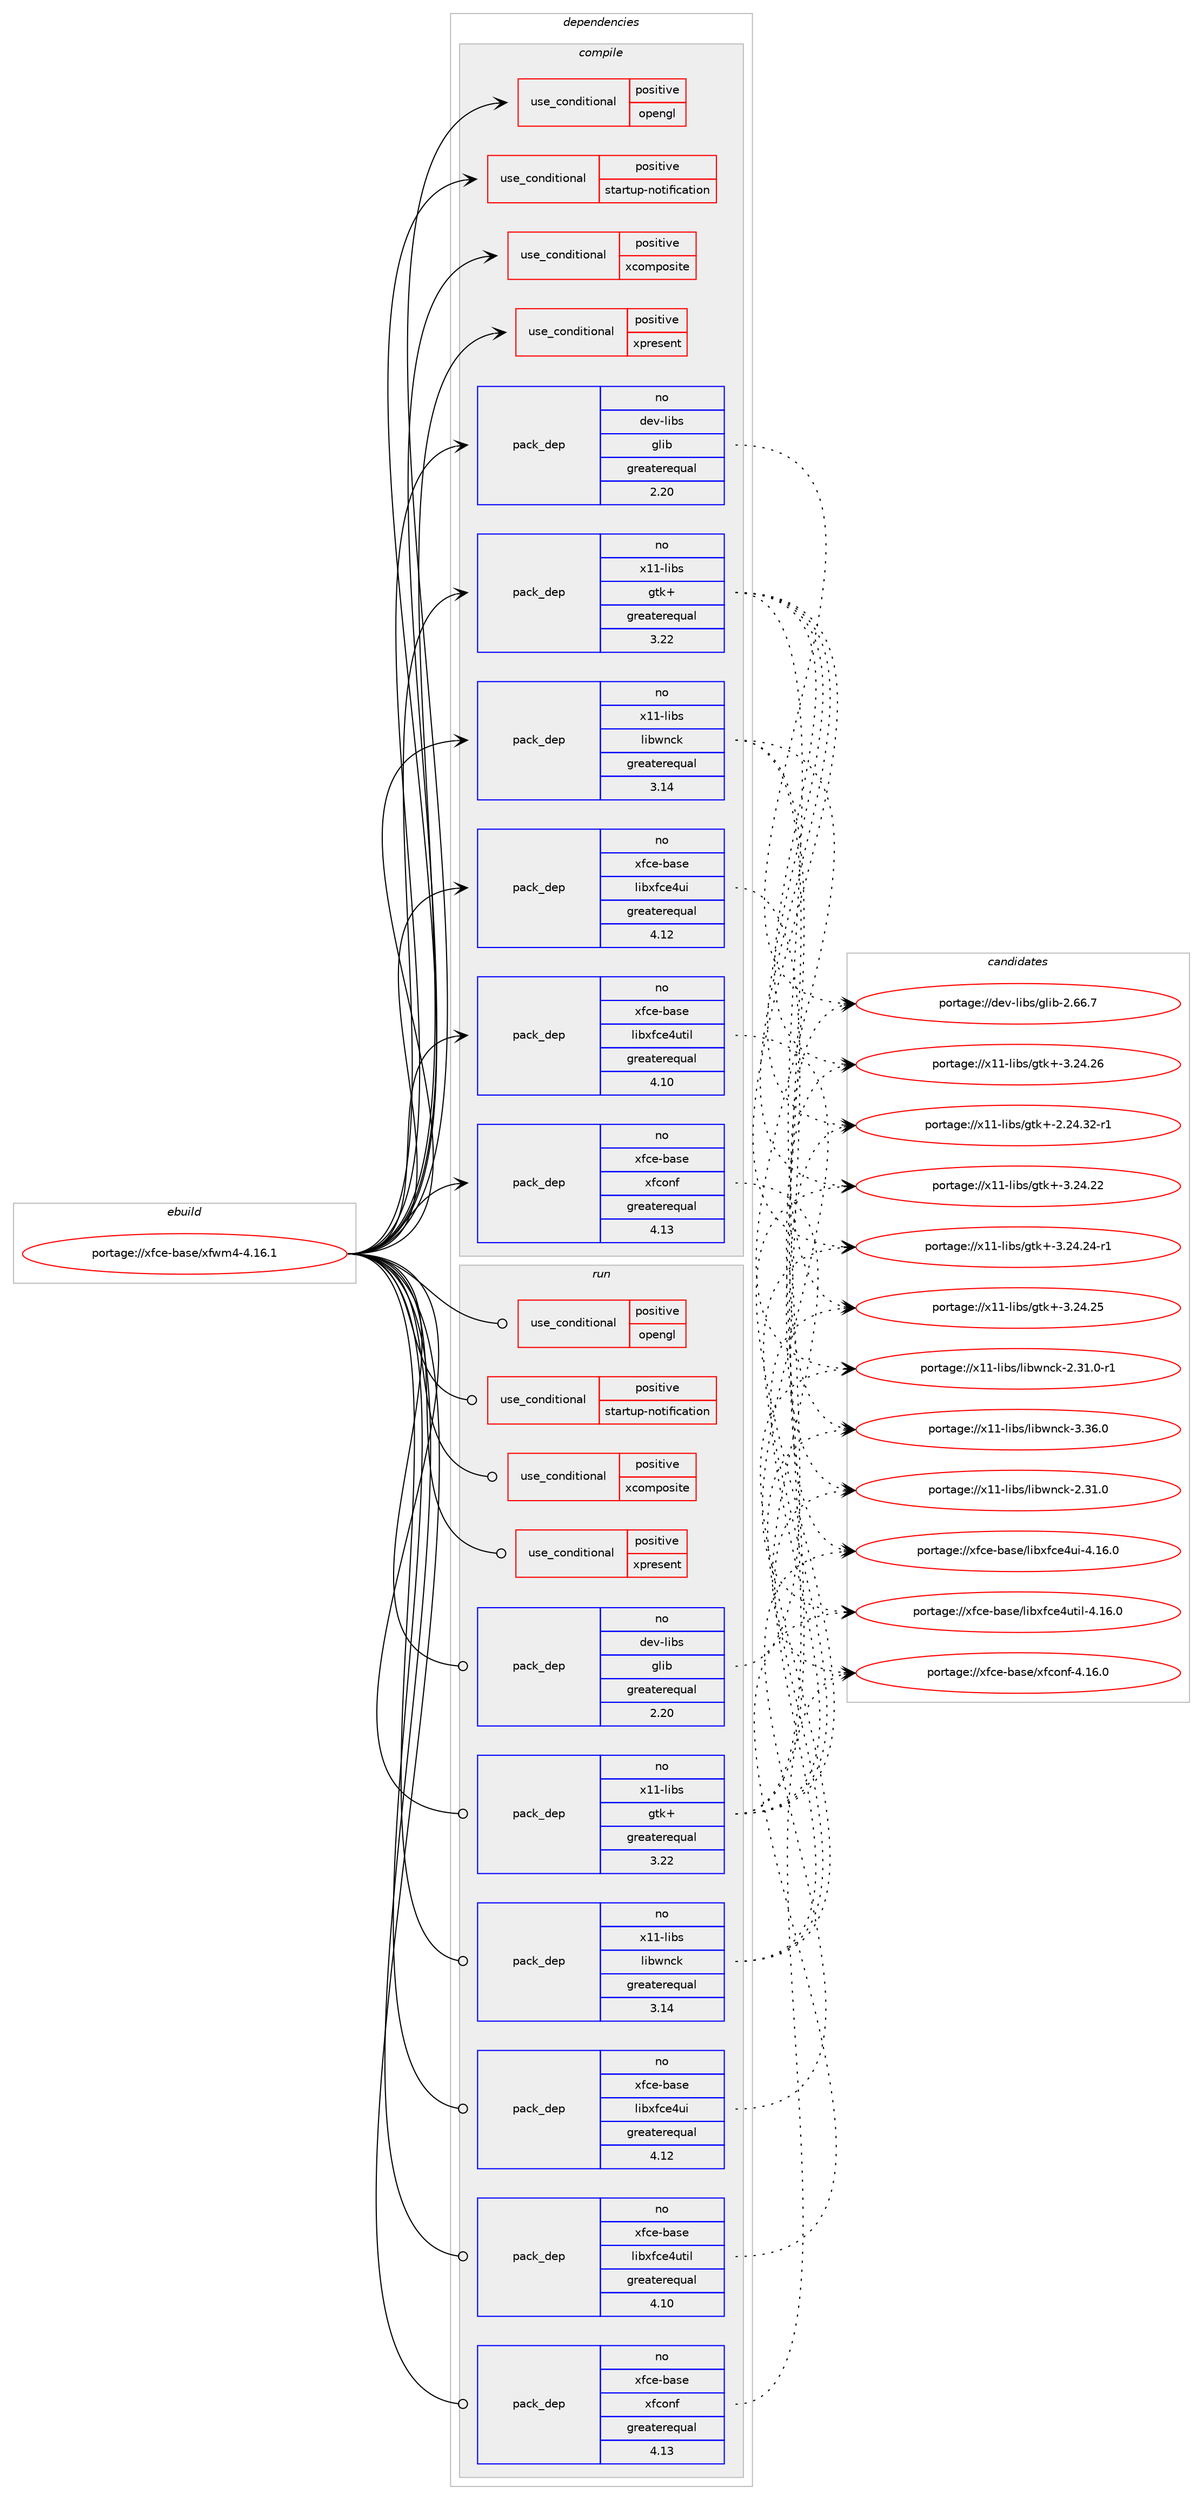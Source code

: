 digraph prolog {

# *************
# Graph options
# *************

newrank=true;
concentrate=true;
compound=true;
graph [rankdir=LR,fontname=Helvetica,fontsize=10,ranksep=1.5];#, ranksep=2.5, nodesep=0.2];
edge  [arrowhead=vee];
node  [fontname=Helvetica,fontsize=10];

# **********
# The ebuild
# **********

subgraph cluster_leftcol {
color=gray;
rank=same;
label=<<i>ebuild</i>>;
id [label="portage://xfce-base/xfwm4-4.16.1", color=red, width=4, href="../xfce-base/xfwm4-4.16.1.svg"];
}

# ****************
# The dependencies
# ****************

subgraph cluster_midcol {
color=gray;
label=<<i>dependencies</i>>;
subgraph cluster_compile {
fillcolor="#eeeeee";
style=filled;
label=<<i>compile</i>>;
subgraph cond527 {
dependency1148 [label=<<TABLE BORDER="0" CELLBORDER="1" CELLSPACING="0" CELLPADDING="4"><TR><TD ROWSPAN="3" CELLPADDING="10">use_conditional</TD></TR><TR><TD>positive</TD></TR><TR><TD>opengl</TD></TR></TABLE>>, shape=none, color=red];
# *** BEGIN UNKNOWN DEPENDENCY TYPE (TODO) ***
# dependency1148 -> package_dependency(portage://xfce-base/xfwm4-4.16.1,install,no,media-libs,libepoxy,none,[,,],any_same_slot,[use(enable(X),positive)])
# *** END UNKNOWN DEPENDENCY TYPE (TODO) ***

}
id:e -> dependency1148:w [weight=20,style="solid",arrowhead="vee"];
subgraph cond528 {
dependency1149 [label=<<TABLE BORDER="0" CELLBORDER="1" CELLSPACING="0" CELLPADDING="4"><TR><TD ROWSPAN="3" CELLPADDING="10">use_conditional</TD></TR><TR><TD>positive</TD></TR><TR><TD>startup-notification</TD></TR></TABLE>>, shape=none, color=red];
# *** BEGIN UNKNOWN DEPENDENCY TYPE (TODO) ***
# dependency1149 -> package_dependency(portage://xfce-base/xfwm4-4.16.1,install,no,x11-libs,startup-notification,none,[,,],[],[])
# *** END UNKNOWN DEPENDENCY TYPE (TODO) ***

}
id:e -> dependency1149:w [weight=20,style="solid",arrowhead="vee"];
subgraph cond529 {
dependency1150 [label=<<TABLE BORDER="0" CELLBORDER="1" CELLSPACING="0" CELLPADDING="4"><TR><TD ROWSPAN="3" CELLPADDING="10">use_conditional</TD></TR><TR><TD>positive</TD></TR><TR><TD>xcomposite</TD></TR></TABLE>>, shape=none, color=red];
# *** BEGIN UNKNOWN DEPENDENCY TYPE (TODO) ***
# dependency1150 -> package_dependency(portage://xfce-base/xfwm4-4.16.1,install,no,x11-libs,libXcomposite,none,[,,],[],[])
# *** END UNKNOWN DEPENDENCY TYPE (TODO) ***

# *** BEGIN UNKNOWN DEPENDENCY TYPE (TODO) ***
# dependency1150 -> package_dependency(portage://xfce-base/xfwm4-4.16.1,install,no,x11-libs,libXdamage,none,[,,],[],[])
# *** END UNKNOWN DEPENDENCY TYPE (TODO) ***

# *** BEGIN UNKNOWN DEPENDENCY TYPE (TODO) ***
# dependency1150 -> package_dependency(portage://xfce-base/xfwm4-4.16.1,install,no,x11-libs,libXfixes,none,[,,],[],[])
# *** END UNKNOWN DEPENDENCY TYPE (TODO) ***

}
id:e -> dependency1150:w [weight=20,style="solid",arrowhead="vee"];
subgraph cond530 {
dependency1151 [label=<<TABLE BORDER="0" CELLBORDER="1" CELLSPACING="0" CELLPADDING="4"><TR><TD ROWSPAN="3" CELLPADDING="10">use_conditional</TD></TR><TR><TD>positive</TD></TR><TR><TD>xpresent</TD></TR></TABLE>>, shape=none, color=red];
# *** BEGIN UNKNOWN DEPENDENCY TYPE (TODO) ***
# dependency1151 -> package_dependency(portage://xfce-base/xfwm4-4.16.1,install,no,x11-libs,libXpresent,none,[,,],[],[])
# *** END UNKNOWN DEPENDENCY TYPE (TODO) ***

}
id:e -> dependency1151:w [weight=20,style="solid",arrowhead="vee"];
subgraph pack596 {
dependency1152 [label=<<TABLE BORDER="0" CELLBORDER="1" CELLSPACING="0" CELLPADDING="4" WIDTH="220"><TR><TD ROWSPAN="6" CELLPADDING="30">pack_dep</TD></TR><TR><TD WIDTH="110">no</TD></TR><TR><TD>dev-libs</TD></TR><TR><TD>glib</TD></TR><TR><TD>greaterequal</TD></TR><TR><TD>2.20</TD></TR></TABLE>>, shape=none, color=blue];
}
id:e -> dependency1152:w [weight=20,style="solid",arrowhead="vee"];
subgraph pack597 {
dependency1153 [label=<<TABLE BORDER="0" CELLBORDER="1" CELLSPACING="0" CELLPADDING="4" WIDTH="220"><TR><TD ROWSPAN="6" CELLPADDING="30">pack_dep</TD></TR><TR><TD WIDTH="110">no</TD></TR><TR><TD>x11-libs</TD></TR><TR><TD>gtk+</TD></TR><TR><TD>greaterequal</TD></TR><TR><TD>3.22</TD></TR></TABLE>>, shape=none, color=blue];
}
id:e -> dependency1153:w [weight=20,style="solid",arrowhead="vee"];
# *** BEGIN UNKNOWN DEPENDENCY TYPE (TODO) ***
# id -> package_dependency(portage://xfce-base/xfwm4-4.16.1,install,no,x11-libs,libICE,none,[,,],[],[])
# *** END UNKNOWN DEPENDENCY TYPE (TODO) ***

# *** BEGIN UNKNOWN DEPENDENCY TYPE (TODO) ***
# id -> package_dependency(portage://xfce-base/xfwm4-4.16.1,install,no,x11-libs,libSM,none,[,,],[],[])
# *** END UNKNOWN DEPENDENCY TYPE (TODO) ***

# *** BEGIN UNKNOWN DEPENDENCY TYPE (TODO) ***
# id -> package_dependency(portage://xfce-base/xfwm4-4.16.1,install,no,x11-libs,libX11,none,[,,],[],[])
# *** END UNKNOWN DEPENDENCY TYPE (TODO) ***

# *** BEGIN UNKNOWN DEPENDENCY TYPE (TODO) ***
# id -> package_dependency(portage://xfce-base/xfwm4-4.16.1,install,no,x11-libs,libXext,none,[,,],[],[])
# *** END UNKNOWN DEPENDENCY TYPE (TODO) ***

# *** BEGIN UNKNOWN DEPENDENCY TYPE (TODO) ***
# id -> package_dependency(portage://xfce-base/xfwm4-4.16.1,install,no,x11-libs,libXi,none,[,,],[],[])
# *** END UNKNOWN DEPENDENCY TYPE (TODO) ***

# *** BEGIN UNKNOWN DEPENDENCY TYPE (TODO) ***
# id -> package_dependency(portage://xfce-base/xfwm4-4.16.1,install,no,x11-libs,libXinerama,none,[,,],[],[])
# *** END UNKNOWN DEPENDENCY TYPE (TODO) ***

# *** BEGIN UNKNOWN DEPENDENCY TYPE (TODO) ***
# id -> package_dependency(portage://xfce-base/xfwm4-4.16.1,install,no,x11-libs,libXrandr,none,[,,],[],[])
# *** END UNKNOWN DEPENDENCY TYPE (TODO) ***

# *** BEGIN UNKNOWN DEPENDENCY TYPE (TODO) ***
# id -> package_dependency(portage://xfce-base/xfwm4-4.16.1,install,no,x11-libs,libXrender,none,[,,],[],[])
# *** END UNKNOWN DEPENDENCY TYPE (TODO) ***

# *** BEGIN UNKNOWN DEPENDENCY TYPE (TODO) ***
# id -> package_dependency(portage://xfce-base/xfwm4-4.16.1,install,no,x11-libs,libXres,none,[,,],[],[])
# *** END UNKNOWN DEPENDENCY TYPE (TODO) ***

subgraph pack598 {
dependency1154 [label=<<TABLE BORDER="0" CELLBORDER="1" CELLSPACING="0" CELLPADDING="4" WIDTH="220"><TR><TD ROWSPAN="6" CELLPADDING="30">pack_dep</TD></TR><TR><TD WIDTH="110">no</TD></TR><TR><TD>x11-libs</TD></TR><TR><TD>libwnck</TD></TR><TR><TD>greaterequal</TD></TR><TR><TD>3.14</TD></TR></TABLE>>, shape=none, color=blue];
}
id:e -> dependency1154:w [weight=20,style="solid",arrowhead="vee"];
# *** BEGIN UNKNOWN DEPENDENCY TYPE (TODO) ***
# id -> package_dependency(portage://xfce-base/xfwm4-4.16.1,install,no,x11-libs,pango,none,[,,],[],[])
# *** END UNKNOWN DEPENDENCY TYPE (TODO) ***

subgraph pack599 {
dependency1155 [label=<<TABLE BORDER="0" CELLBORDER="1" CELLSPACING="0" CELLPADDING="4" WIDTH="220"><TR><TD ROWSPAN="6" CELLPADDING="30">pack_dep</TD></TR><TR><TD WIDTH="110">no</TD></TR><TR><TD>xfce-base</TD></TR><TR><TD>libxfce4ui</TD></TR><TR><TD>greaterequal</TD></TR><TR><TD>4.12</TD></TR></TABLE>>, shape=none, color=blue];
}
id:e -> dependency1155:w [weight=20,style="solid",arrowhead="vee"];
subgraph pack600 {
dependency1156 [label=<<TABLE BORDER="0" CELLBORDER="1" CELLSPACING="0" CELLPADDING="4" WIDTH="220"><TR><TD ROWSPAN="6" CELLPADDING="30">pack_dep</TD></TR><TR><TD WIDTH="110">no</TD></TR><TR><TD>xfce-base</TD></TR><TR><TD>libxfce4util</TD></TR><TR><TD>greaterequal</TD></TR><TR><TD>4.10</TD></TR></TABLE>>, shape=none, color=blue];
}
id:e -> dependency1156:w [weight=20,style="solid",arrowhead="vee"];
subgraph pack601 {
dependency1157 [label=<<TABLE BORDER="0" CELLBORDER="1" CELLSPACING="0" CELLPADDING="4" WIDTH="220"><TR><TD ROWSPAN="6" CELLPADDING="30">pack_dep</TD></TR><TR><TD WIDTH="110">no</TD></TR><TR><TD>xfce-base</TD></TR><TR><TD>xfconf</TD></TR><TR><TD>greaterequal</TD></TR><TR><TD>4.13</TD></TR></TABLE>>, shape=none, color=blue];
}
id:e -> dependency1157:w [weight=20,style="solid",arrowhead="vee"];
}
subgraph cluster_compileandrun {
fillcolor="#eeeeee";
style=filled;
label=<<i>compile and run</i>>;
}
subgraph cluster_run {
fillcolor="#eeeeee";
style=filled;
label=<<i>run</i>>;
subgraph cond531 {
dependency1158 [label=<<TABLE BORDER="0" CELLBORDER="1" CELLSPACING="0" CELLPADDING="4"><TR><TD ROWSPAN="3" CELLPADDING="10">use_conditional</TD></TR><TR><TD>positive</TD></TR><TR><TD>opengl</TD></TR></TABLE>>, shape=none, color=red];
# *** BEGIN UNKNOWN DEPENDENCY TYPE (TODO) ***
# dependency1158 -> package_dependency(portage://xfce-base/xfwm4-4.16.1,run,no,media-libs,libepoxy,none,[,,],any_same_slot,[use(enable(X),positive)])
# *** END UNKNOWN DEPENDENCY TYPE (TODO) ***

}
id:e -> dependency1158:w [weight=20,style="solid",arrowhead="odot"];
subgraph cond532 {
dependency1159 [label=<<TABLE BORDER="0" CELLBORDER="1" CELLSPACING="0" CELLPADDING="4"><TR><TD ROWSPAN="3" CELLPADDING="10">use_conditional</TD></TR><TR><TD>positive</TD></TR><TR><TD>startup-notification</TD></TR></TABLE>>, shape=none, color=red];
# *** BEGIN UNKNOWN DEPENDENCY TYPE (TODO) ***
# dependency1159 -> package_dependency(portage://xfce-base/xfwm4-4.16.1,run,no,x11-libs,startup-notification,none,[,,],[],[])
# *** END UNKNOWN DEPENDENCY TYPE (TODO) ***

}
id:e -> dependency1159:w [weight=20,style="solid",arrowhead="odot"];
subgraph cond533 {
dependency1160 [label=<<TABLE BORDER="0" CELLBORDER="1" CELLSPACING="0" CELLPADDING="4"><TR><TD ROWSPAN="3" CELLPADDING="10">use_conditional</TD></TR><TR><TD>positive</TD></TR><TR><TD>xcomposite</TD></TR></TABLE>>, shape=none, color=red];
# *** BEGIN UNKNOWN DEPENDENCY TYPE (TODO) ***
# dependency1160 -> package_dependency(portage://xfce-base/xfwm4-4.16.1,run,no,x11-libs,libXcomposite,none,[,,],[],[])
# *** END UNKNOWN DEPENDENCY TYPE (TODO) ***

# *** BEGIN UNKNOWN DEPENDENCY TYPE (TODO) ***
# dependency1160 -> package_dependency(portage://xfce-base/xfwm4-4.16.1,run,no,x11-libs,libXdamage,none,[,,],[],[])
# *** END UNKNOWN DEPENDENCY TYPE (TODO) ***

# *** BEGIN UNKNOWN DEPENDENCY TYPE (TODO) ***
# dependency1160 -> package_dependency(portage://xfce-base/xfwm4-4.16.1,run,no,x11-libs,libXfixes,none,[,,],[],[])
# *** END UNKNOWN DEPENDENCY TYPE (TODO) ***

}
id:e -> dependency1160:w [weight=20,style="solid",arrowhead="odot"];
subgraph cond534 {
dependency1161 [label=<<TABLE BORDER="0" CELLBORDER="1" CELLSPACING="0" CELLPADDING="4"><TR><TD ROWSPAN="3" CELLPADDING="10">use_conditional</TD></TR><TR><TD>positive</TD></TR><TR><TD>xpresent</TD></TR></TABLE>>, shape=none, color=red];
# *** BEGIN UNKNOWN DEPENDENCY TYPE (TODO) ***
# dependency1161 -> package_dependency(portage://xfce-base/xfwm4-4.16.1,run,no,x11-libs,libXpresent,none,[,,],[],[])
# *** END UNKNOWN DEPENDENCY TYPE (TODO) ***

}
id:e -> dependency1161:w [weight=20,style="solid",arrowhead="odot"];
subgraph pack602 {
dependency1162 [label=<<TABLE BORDER="0" CELLBORDER="1" CELLSPACING="0" CELLPADDING="4" WIDTH="220"><TR><TD ROWSPAN="6" CELLPADDING="30">pack_dep</TD></TR><TR><TD WIDTH="110">no</TD></TR><TR><TD>dev-libs</TD></TR><TR><TD>glib</TD></TR><TR><TD>greaterequal</TD></TR><TR><TD>2.20</TD></TR></TABLE>>, shape=none, color=blue];
}
id:e -> dependency1162:w [weight=20,style="solid",arrowhead="odot"];
subgraph pack603 {
dependency1163 [label=<<TABLE BORDER="0" CELLBORDER="1" CELLSPACING="0" CELLPADDING="4" WIDTH="220"><TR><TD ROWSPAN="6" CELLPADDING="30">pack_dep</TD></TR><TR><TD WIDTH="110">no</TD></TR><TR><TD>x11-libs</TD></TR><TR><TD>gtk+</TD></TR><TR><TD>greaterequal</TD></TR><TR><TD>3.22</TD></TR></TABLE>>, shape=none, color=blue];
}
id:e -> dependency1163:w [weight=20,style="solid",arrowhead="odot"];
# *** BEGIN UNKNOWN DEPENDENCY TYPE (TODO) ***
# id -> package_dependency(portage://xfce-base/xfwm4-4.16.1,run,no,x11-libs,libX11,none,[,,],[],[])
# *** END UNKNOWN DEPENDENCY TYPE (TODO) ***

# *** BEGIN UNKNOWN DEPENDENCY TYPE (TODO) ***
# id -> package_dependency(portage://xfce-base/xfwm4-4.16.1,run,no,x11-libs,libXext,none,[,,],[],[])
# *** END UNKNOWN DEPENDENCY TYPE (TODO) ***

# *** BEGIN UNKNOWN DEPENDENCY TYPE (TODO) ***
# id -> package_dependency(portage://xfce-base/xfwm4-4.16.1,run,no,x11-libs,libXi,none,[,,],[],[])
# *** END UNKNOWN DEPENDENCY TYPE (TODO) ***

# *** BEGIN UNKNOWN DEPENDENCY TYPE (TODO) ***
# id -> package_dependency(portage://xfce-base/xfwm4-4.16.1,run,no,x11-libs,libXinerama,none,[,,],[],[])
# *** END UNKNOWN DEPENDENCY TYPE (TODO) ***

# *** BEGIN UNKNOWN DEPENDENCY TYPE (TODO) ***
# id -> package_dependency(portage://xfce-base/xfwm4-4.16.1,run,no,x11-libs,libXrandr,none,[,,],[],[])
# *** END UNKNOWN DEPENDENCY TYPE (TODO) ***

# *** BEGIN UNKNOWN DEPENDENCY TYPE (TODO) ***
# id -> package_dependency(portage://xfce-base/xfwm4-4.16.1,run,no,x11-libs,libXrender,none,[,,],[],[])
# *** END UNKNOWN DEPENDENCY TYPE (TODO) ***

# *** BEGIN UNKNOWN DEPENDENCY TYPE (TODO) ***
# id -> package_dependency(portage://xfce-base/xfwm4-4.16.1,run,no,x11-libs,libXres,none,[,,],[],[])
# *** END UNKNOWN DEPENDENCY TYPE (TODO) ***

subgraph pack604 {
dependency1164 [label=<<TABLE BORDER="0" CELLBORDER="1" CELLSPACING="0" CELLPADDING="4" WIDTH="220"><TR><TD ROWSPAN="6" CELLPADDING="30">pack_dep</TD></TR><TR><TD WIDTH="110">no</TD></TR><TR><TD>x11-libs</TD></TR><TR><TD>libwnck</TD></TR><TR><TD>greaterequal</TD></TR><TR><TD>3.14</TD></TR></TABLE>>, shape=none, color=blue];
}
id:e -> dependency1164:w [weight=20,style="solid",arrowhead="odot"];
# *** BEGIN UNKNOWN DEPENDENCY TYPE (TODO) ***
# id -> package_dependency(portage://xfce-base/xfwm4-4.16.1,run,no,x11-libs,pango,none,[,,],[],[])
# *** END UNKNOWN DEPENDENCY TYPE (TODO) ***

subgraph pack605 {
dependency1165 [label=<<TABLE BORDER="0" CELLBORDER="1" CELLSPACING="0" CELLPADDING="4" WIDTH="220"><TR><TD ROWSPAN="6" CELLPADDING="30">pack_dep</TD></TR><TR><TD WIDTH="110">no</TD></TR><TR><TD>xfce-base</TD></TR><TR><TD>libxfce4ui</TD></TR><TR><TD>greaterequal</TD></TR><TR><TD>4.12</TD></TR></TABLE>>, shape=none, color=blue];
}
id:e -> dependency1165:w [weight=20,style="solid",arrowhead="odot"];
subgraph pack606 {
dependency1166 [label=<<TABLE BORDER="0" CELLBORDER="1" CELLSPACING="0" CELLPADDING="4" WIDTH="220"><TR><TD ROWSPAN="6" CELLPADDING="30">pack_dep</TD></TR><TR><TD WIDTH="110">no</TD></TR><TR><TD>xfce-base</TD></TR><TR><TD>libxfce4util</TD></TR><TR><TD>greaterequal</TD></TR><TR><TD>4.10</TD></TR></TABLE>>, shape=none, color=blue];
}
id:e -> dependency1166:w [weight=20,style="solid",arrowhead="odot"];
subgraph pack607 {
dependency1167 [label=<<TABLE BORDER="0" CELLBORDER="1" CELLSPACING="0" CELLPADDING="4" WIDTH="220"><TR><TD ROWSPAN="6" CELLPADDING="30">pack_dep</TD></TR><TR><TD WIDTH="110">no</TD></TR><TR><TD>xfce-base</TD></TR><TR><TD>xfconf</TD></TR><TR><TD>greaterequal</TD></TR><TR><TD>4.13</TD></TR></TABLE>>, shape=none, color=blue];
}
id:e -> dependency1167:w [weight=20,style="solid",arrowhead="odot"];
}
}

# **************
# The candidates
# **************

subgraph cluster_choices {
rank=same;
color=gray;
label=<<i>candidates</i>>;

subgraph choice596 {
color=black;
nodesep=1;
choice1001011184510810598115471031081059845504654544655 [label="portage://dev-libs/glib-2.66.7", color=red, width=4,href="../dev-libs/glib-2.66.7.svg"];
dependency1152:e -> choice1001011184510810598115471031081059845504654544655:w [style=dotted,weight="100"];
}
subgraph choice597 {
color=black;
nodesep=1;
choice12049494510810598115471031161074345504650524651504511449 [label="portage://x11-libs/gtk+-2.24.32-r1", color=red, width=4,href="../x11-libs/gtk+-2.24.32-r1.svg"];
choice1204949451081059811547103116107434551465052465050 [label="portage://x11-libs/gtk+-3.24.22", color=red, width=4,href="../x11-libs/gtk+-3.24.22.svg"];
choice12049494510810598115471031161074345514650524650524511449 [label="portage://x11-libs/gtk+-3.24.24-r1", color=red, width=4,href="../x11-libs/gtk+-3.24.24-r1.svg"];
choice1204949451081059811547103116107434551465052465053 [label="portage://x11-libs/gtk+-3.24.25", color=red, width=4,href="../x11-libs/gtk+-3.24.25.svg"];
choice1204949451081059811547103116107434551465052465054 [label="portage://x11-libs/gtk+-3.24.26", color=red, width=4,href="../x11-libs/gtk+-3.24.26.svg"];
dependency1153:e -> choice12049494510810598115471031161074345504650524651504511449:w [style=dotted,weight="100"];
dependency1153:e -> choice1204949451081059811547103116107434551465052465050:w [style=dotted,weight="100"];
dependency1153:e -> choice12049494510810598115471031161074345514650524650524511449:w [style=dotted,weight="100"];
dependency1153:e -> choice1204949451081059811547103116107434551465052465053:w [style=dotted,weight="100"];
dependency1153:e -> choice1204949451081059811547103116107434551465052465054:w [style=dotted,weight="100"];
}
subgraph choice598 {
color=black;
nodesep=1;
choice1204949451081059811547108105981191109910745504651494648 [label="portage://x11-libs/libwnck-2.31.0", color=red, width=4,href="../x11-libs/libwnck-2.31.0.svg"];
choice12049494510810598115471081059811911099107455046514946484511449 [label="portage://x11-libs/libwnck-2.31.0-r1", color=red, width=4,href="../x11-libs/libwnck-2.31.0-r1.svg"];
choice1204949451081059811547108105981191109910745514651544648 [label="portage://x11-libs/libwnck-3.36.0", color=red, width=4,href="../x11-libs/libwnck-3.36.0.svg"];
dependency1154:e -> choice1204949451081059811547108105981191109910745504651494648:w [style=dotted,weight="100"];
dependency1154:e -> choice12049494510810598115471081059811911099107455046514946484511449:w [style=dotted,weight="100"];
dependency1154:e -> choice1204949451081059811547108105981191109910745514651544648:w [style=dotted,weight="100"];
}
subgraph choice599 {
color=black;
nodesep=1;
choice120102991014598971151014710810598120102991015211710545524649544648 [label="portage://xfce-base/libxfce4ui-4.16.0", color=red, width=4,href="../xfce-base/libxfce4ui-4.16.0.svg"];
dependency1155:e -> choice120102991014598971151014710810598120102991015211710545524649544648:w [style=dotted,weight="100"];
}
subgraph choice600 {
color=black;
nodesep=1;
choice120102991014598971151014710810598120102991015211711610510845524649544648 [label="portage://xfce-base/libxfce4util-4.16.0", color=red, width=4,href="../xfce-base/libxfce4util-4.16.0.svg"];
dependency1156:e -> choice120102991014598971151014710810598120102991015211711610510845524649544648:w [style=dotted,weight="100"];
}
subgraph choice601 {
color=black;
nodesep=1;
choice12010299101459897115101471201029911111010245524649544648 [label="portage://xfce-base/xfconf-4.16.0", color=red, width=4,href="../xfce-base/xfconf-4.16.0.svg"];
dependency1157:e -> choice12010299101459897115101471201029911111010245524649544648:w [style=dotted,weight="100"];
}
subgraph choice602 {
color=black;
nodesep=1;
choice1001011184510810598115471031081059845504654544655 [label="portage://dev-libs/glib-2.66.7", color=red, width=4,href="../dev-libs/glib-2.66.7.svg"];
dependency1162:e -> choice1001011184510810598115471031081059845504654544655:w [style=dotted,weight="100"];
}
subgraph choice603 {
color=black;
nodesep=1;
choice12049494510810598115471031161074345504650524651504511449 [label="portage://x11-libs/gtk+-2.24.32-r1", color=red, width=4,href="../x11-libs/gtk+-2.24.32-r1.svg"];
choice1204949451081059811547103116107434551465052465050 [label="portage://x11-libs/gtk+-3.24.22", color=red, width=4,href="../x11-libs/gtk+-3.24.22.svg"];
choice12049494510810598115471031161074345514650524650524511449 [label="portage://x11-libs/gtk+-3.24.24-r1", color=red, width=4,href="../x11-libs/gtk+-3.24.24-r1.svg"];
choice1204949451081059811547103116107434551465052465053 [label="portage://x11-libs/gtk+-3.24.25", color=red, width=4,href="../x11-libs/gtk+-3.24.25.svg"];
choice1204949451081059811547103116107434551465052465054 [label="portage://x11-libs/gtk+-3.24.26", color=red, width=4,href="../x11-libs/gtk+-3.24.26.svg"];
dependency1163:e -> choice12049494510810598115471031161074345504650524651504511449:w [style=dotted,weight="100"];
dependency1163:e -> choice1204949451081059811547103116107434551465052465050:w [style=dotted,weight="100"];
dependency1163:e -> choice12049494510810598115471031161074345514650524650524511449:w [style=dotted,weight="100"];
dependency1163:e -> choice1204949451081059811547103116107434551465052465053:w [style=dotted,weight="100"];
dependency1163:e -> choice1204949451081059811547103116107434551465052465054:w [style=dotted,weight="100"];
}
subgraph choice604 {
color=black;
nodesep=1;
choice1204949451081059811547108105981191109910745504651494648 [label="portage://x11-libs/libwnck-2.31.0", color=red, width=4,href="../x11-libs/libwnck-2.31.0.svg"];
choice12049494510810598115471081059811911099107455046514946484511449 [label="portage://x11-libs/libwnck-2.31.0-r1", color=red, width=4,href="../x11-libs/libwnck-2.31.0-r1.svg"];
choice1204949451081059811547108105981191109910745514651544648 [label="portage://x11-libs/libwnck-3.36.0", color=red, width=4,href="../x11-libs/libwnck-3.36.0.svg"];
dependency1164:e -> choice1204949451081059811547108105981191109910745504651494648:w [style=dotted,weight="100"];
dependency1164:e -> choice12049494510810598115471081059811911099107455046514946484511449:w [style=dotted,weight="100"];
dependency1164:e -> choice1204949451081059811547108105981191109910745514651544648:w [style=dotted,weight="100"];
}
subgraph choice605 {
color=black;
nodesep=1;
choice120102991014598971151014710810598120102991015211710545524649544648 [label="portage://xfce-base/libxfce4ui-4.16.0", color=red, width=4,href="../xfce-base/libxfce4ui-4.16.0.svg"];
dependency1165:e -> choice120102991014598971151014710810598120102991015211710545524649544648:w [style=dotted,weight="100"];
}
subgraph choice606 {
color=black;
nodesep=1;
choice120102991014598971151014710810598120102991015211711610510845524649544648 [label="portage://xfce-base/libxfce4util-4.16.0", color=red, width=4,href="../xfce-base/libxfce4util-4.16.0.svg"];
dependency1166:e -> choice120102991014598971151014710810598120102991015211711610510845524649544648:w [style=dotted,weight="100"];
}
subgraph choice607 {
color=black;
nodesep=1;
choice12010299101459897115101471201029911111010245524649544648 [label="portage://xfce-base/xfconf-4.16.0", color=red, width=4,href="../xfce-base/xfconf-4.16.0.svg"];
dependency1167:e -> choice12010299101459897115101471201029911111010245524649544648:w [style=dotted,weight="100"];
}
}

}

